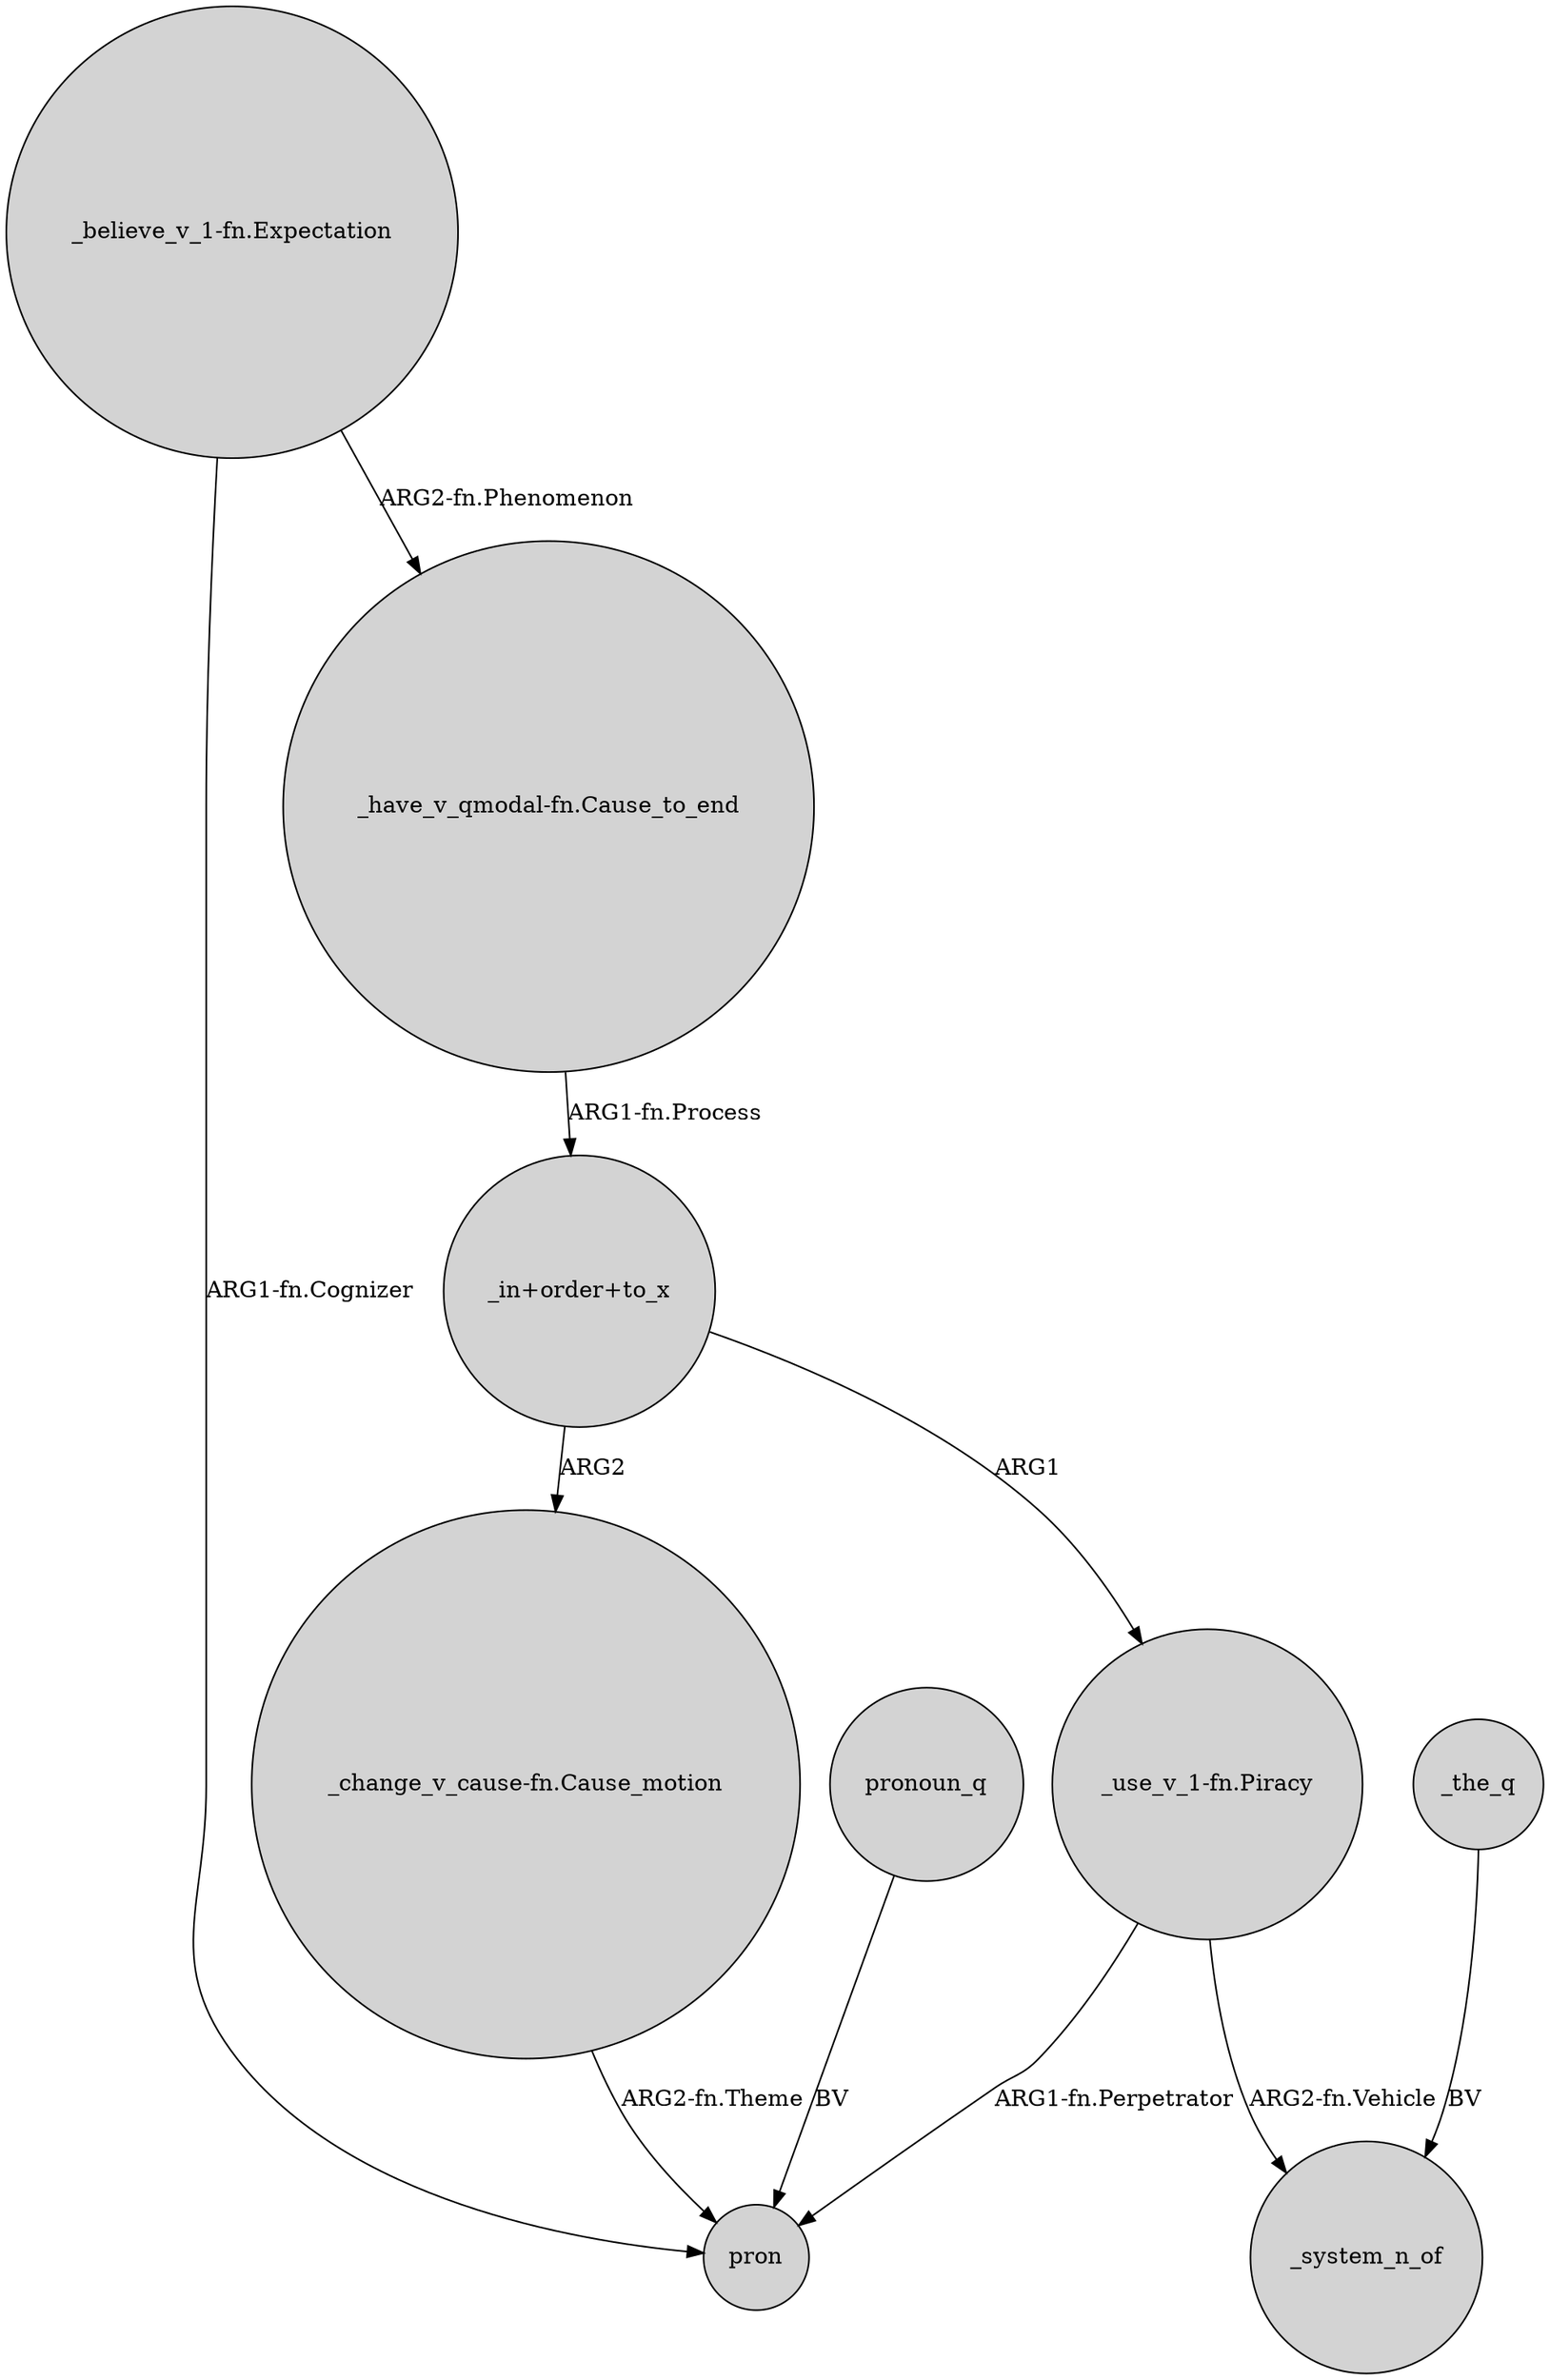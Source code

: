 digraph {
	node [shape=circle style=filled]
	pronoun_q -> pron [label=BV]
	_the_q -> _system_n_of [label=BV]
	"_have_v_qmodal-fn.Cause_to_end" -> "_in+order+to_x" [label="ARG1-fn.Process"]
	"_use_v_1-fn.Piracy" -> pron [label="ARG1-fn.Perpetrator"]
	"_in+order+to_x" -> "_use_v_1-fn.Piracy" [label=ARG1]
	"_use_v_1-fn.Piracy" -> _system_n_of [label="ARG2-fn.Vehicle"]
	"_change_v_cause-fn.Cause_motion" -> pron [label="ARG2-fn.Theme"]
	"_believe_v_1-fn.Expectation" -> pron [label="ARG1-fn.Cognizer"]
	"_in+order+to_x" -> "_change_v_cause-fn.Cause_motion" [label=ARG2]
	"_believe_v_1-fn.Expectation" -> "_have_v_qmodal-fn.Cause_to_end" [label="ARG2-fn.Phenomenon"]
}

